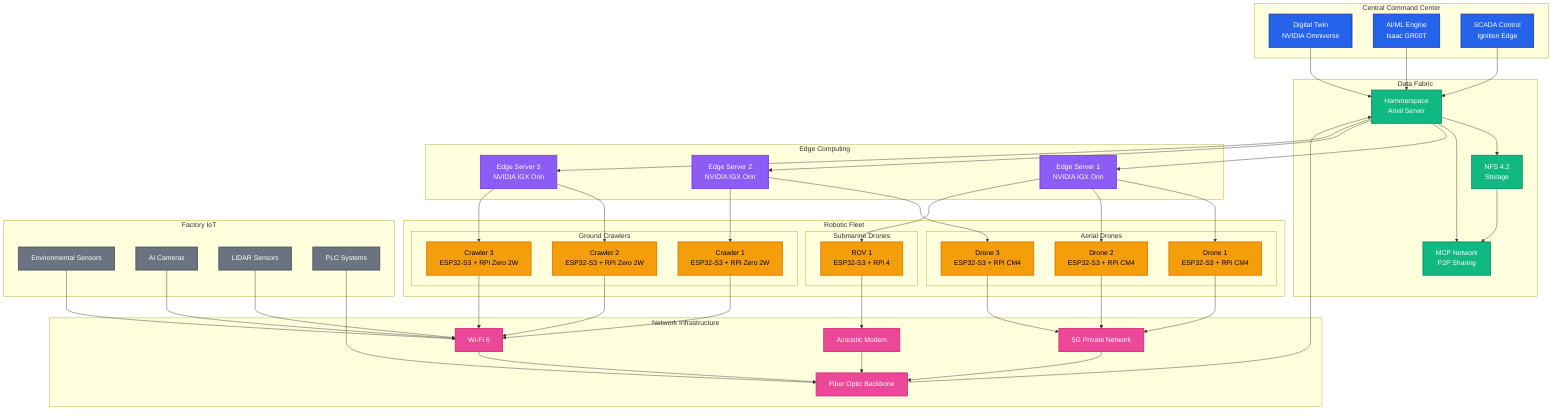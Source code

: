 graph TB
    subgraph "Central Command Center"
        DT[Digital Twin<br/>NVIDIA Omniverse]
        AI[AI/ML Engine<br/>Isaac GR00T]
        SCADA[SCADA Control<br/>Ignition Edge]
    end
    
    subgraph "Data Fabric"
        HS[Hammerspace<br/>Anvil Server]
        NFS[NFS 4.2<br/>Storage]
        MCP[MCP Network<br/>P2P Sharing]
    end
    
    subgraph "Edge Computing"
        EDGE1[Edge Server 1<br/>NVIDIA IGX Orin]
        EDGE2[Edge Server 2<br/>NVIDIA IGX Orin]
        EDGE3[Edge Server 3<br/>NVIDIA IGX Orin]
    end
    
    subgraph "Robotic Fleet"
        subgraph "Aerial Drones"
            DRONE1[Drone 1<br/>ESP32-S3 + RPi CM4]
            DRONE2[Drone 2<br/>ESP32-S3 + RPi CM4]
            DRONE3[Drone 3<br/>ESP32-S3 + RPi CM4]
        end
        
        subgraph "Ground Crawlers"
            CRAWLER1[Crawler 1<br/>ESP32-S3 + RPi Zero 2W]
            CRAWLER2[Crawler 2<br/>ESP32-S3 + RPi Zero 2W]
            CRAWLER3[Crawler 3<br/>ESP32-S3 + RPi Zero 2W]
        end
        
        subgraph "Submarine Drones"
            ROV1[ROV 1<br/>ESP32-S3 + RPi 4]
        end
    end
    
    subgraph "Network Infrastructure"
        NET1[5G Private Network]
        NET2[Wi-Fi 6]
        NET3[Fiber Optic Backbone]
        NET4[Acoustic Modem]
    end
    
    subgraph "Factory IoT"
        SENSORS[Environmental Sensors]
        CAMERAS[AI Cameras]
        LIDAR[LIDAR Sensors]
        PLC[PLC Systems]
    end
    
    %% Central connections
    DT --> HS
    AI --> HS
    SCADA --> HS
    
    %% Data fabric connections
    HS --> NFS
    HS --> MCP
    NFS --> MCP
    
    %% Edge connections
    HS --> EDGE1
    HS --> EDGE2
    HS --> EDGE3
    
    %% Robot connections
    EDGE1 --> DRONE1
    EDGE1 --> DRONE2
    EDGE2 --> DRONE3
    EDGE2 --> CRAWLER1
    EDGE3 --> CRAWLER2
    EDGE3 --> CRAWLER3
    EDGE1 --> ROV1
    
    %% Network connections
    DRONE1 --> NET1
    DRONE2 --> NET1
    DRONE3 --> NET1
    CRAWLER1 --> NET2
    CRAWLER2 --> NET2
    CRAWLER3 --> NET2
    ROV1 --> NET4
    
    %% Factory IoT connections
    SENSORS --> NET2
    CAMERAS --> NET2
    LIDAR --> NET2
    PLC --> NET3
    
    %% Network backbone
    NET1 --> NET3
    NET2 --> NET3
    NET4 --> NET3
    NET3 --> HS
    
    %% Styling
    classDef central fill:#2563EB,stroke:#1E40AF,stroke-width:2px,color:#fff
    classDef data fill:#10B981,stroke:#0D8F6A,stroke-width:2px,color:#fff
    classDef edge fill:#8B5CF6,stroke:#7C3AED,stroke-width:2px,color:#fff
    classDef robot fill:#F59E0B,stroke:#D97706,stroke-width:2px,color:#000
    classDef network fill:#EC4899,stroke:#DB2777,stroke-width:2px,color:#fff
    classDef iot fill:#6B7280,stroke:#4B5563,stroke-width:2px,color:#fff
    
    class DT,AI,SCADA central
    class HS,NFS,MCP data
    class EDGE1,EDGE2,EDGE3 edge
    class DRONE1,DRONE2,DRONE3,CRAWLER1,CRAWLER2,CRAWLER3,ROV1 robot
    class NET1,NET2,NET3,NET4 network
    class SENSORS,CAMERAS,LIDAR,PLC iot